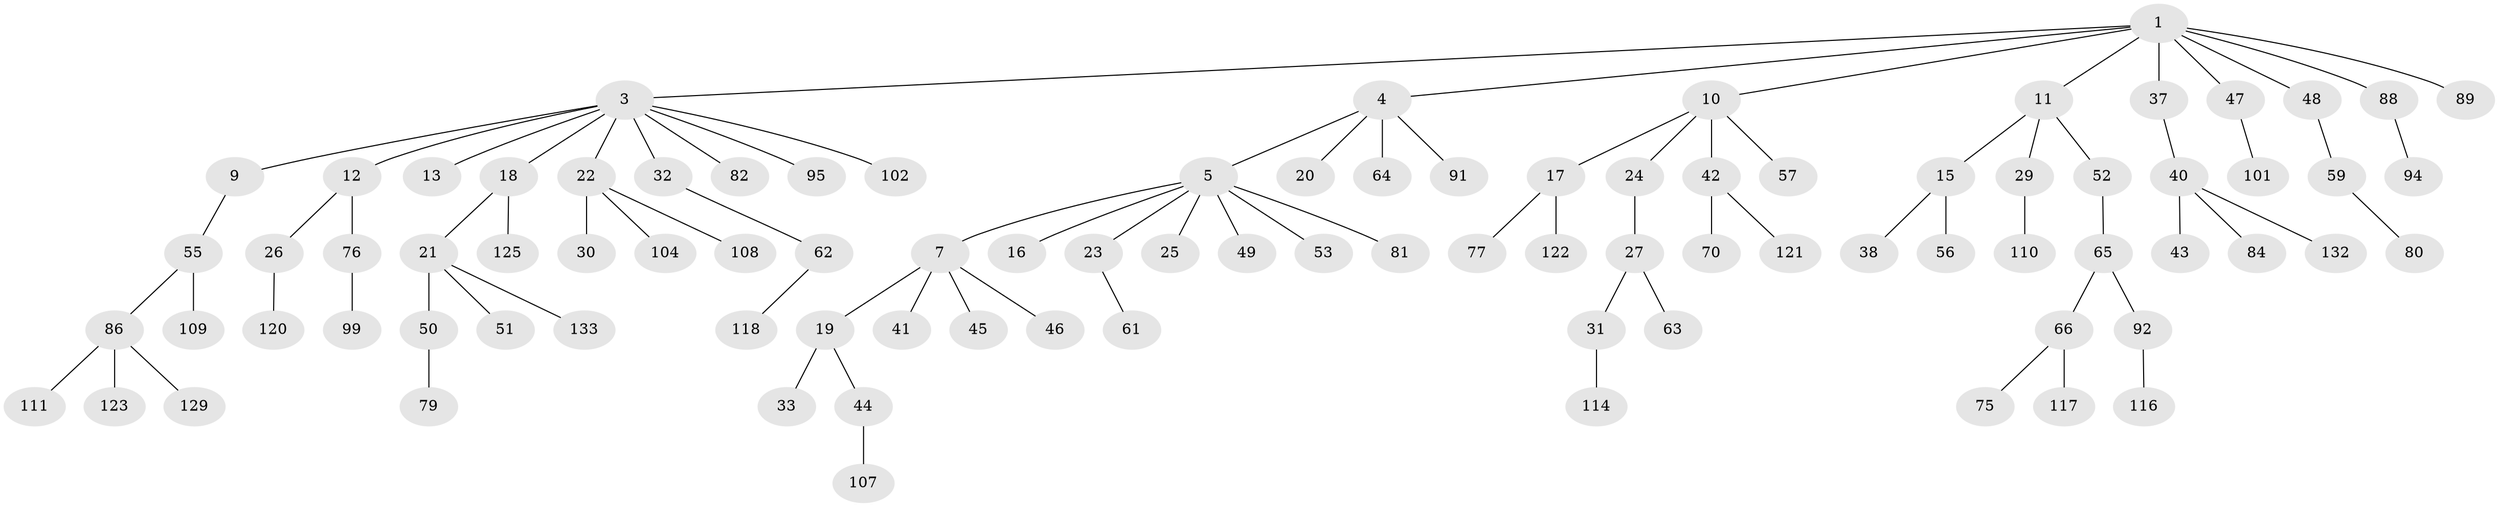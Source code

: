 // Generated by graph-tools (version 1.1) at 2025/52/02/27/25 19:52:13]
// undirected, 91 vertices, 90 edges
graph export_dot {
graph [start="1"]
  node [color=gray90,style=filled];
  1 [super="+2"];
  3 [super="+6"];
  4 [super="+72"];
  5 [super="+130"];
  7 [super="+8"];
  9 [super="+105"];
  10 [super="+14"];
  11 [super="+39"];
  12;
  13;
  15 [super="+103"];
  16;
  17 [super="+87"];
  18 [super="+73"];
  19;
  20;
  21 [super="+35"];
  22 [super="+68"];
  23 [super="+58"];
  24 [super="+36"];
  25;
  26;
  27 [super="+28"];
  29 [super="+78"];
  30 [super="+83"];
  31 [super="+34"];
  32 [super="+98"];
  33;
  37 [super="+69"];
  38;
  40 [super="+115"];
  41 [super="+67"];
  42 [super="+90"];
  43;
  44 [super="+60"];
  45 [super="+119"];
  46;
  47;
  48 [super="+54"];
  49 [super="+100"];
  50 [super="+85"];
  51;
  52;
  53;
  55 [super="+74"];
  56;
  57 [super="+126"];
  59;
  61 [super="+71"];
  62;
  63;
  64;
  65 [super="+113"];
  66;
  70;
  75;
  76;
  77;
  79;
  80;
  81 [super="+106"];
  82;
  84;
  86 [super="+112"];
  88 [super="+93"];
  89;
  91 [super="+131"];
  92 [super="+96"];
  94 [super="+97"];
  95;
  99 [super="+128"];
  101;
  102;
  104;
  107 [super="+127"];
  108;
  109;
  110;
  111;
  114;
  116;
  117;
  118;
  120;
  121;
  122;
  123 [super="+124"];
  125;
  129;
  132;
  133;
  1 -- 10;
  1 -- 47;
  1 -- 3;
  1 -- 4;
  1 -- 37;
  1 -- 11;
  1 -- 48;
  1 -- 88;
  1 -- 89;
  3 -- 18;
  3 -- 32;
  3 -- 82;
  3 -- 95;
  3 -- 102;
  3 -- 22;
  3 -- 9;
  3 -- 12;
  3 -- 13;
  4 -- 5;
  4 -- 20;
  4 -- 64;
  4 -- 91;
  5 -- 7;
  5 -- 16;
  5 -- 23;
  5 -- 25;
  5 -- 49;
  5 -- 53;
  5 -- 81;
  7 -- 19;
  7 -- 45;
  7 -- 46;
  7 -- 41;
  9 -- 55;
  10 -- 17;
  10 -- 24;
  10 -- 57;
  10 -- 42;
  11 -- 15;
  11 -- 29;
  11 -- 52;
  12 -- 26;
  12 -- 76;
  15 -- 38;
  15 -- 56;
  17 -- 77;
  17 -- 122;
  18 -- 21;
  18 -- 125;
  19 -- 33;
  19 -- 44;
  21 -- 50;
  21 -- 51;
  21 -- 133;
  22 -- 30;
  22 -- 104;
  22 -- 108;
  23 -- 61;
  24 -- 27;
  26 -- 120;
  27 -- 31;
  27 -- 63;
  29 -- 110;
  31 -- 114;
  32 -- 62;
  37 -- 40;
  40 -- 43;
  40 -- 84;
  40 -- 132;
  42 -- 70;
  42 -- 121;
  44 -- 107;
  47 -- 101;
  48 -- 59;
  50 -- 79;
  52 -- 65;
  55 -- 86;
  55 -- 109;
  59 -- 80;
  62 -- 118;
  65 -- 66;
  65 -- 92;
  66 -- 75;
  66 -- 117;
  76 -- 99;
  86 -- 111;
  86 -- 123;
  86 -- 129;
  88 -- 94;
  92 -- 116;
}
